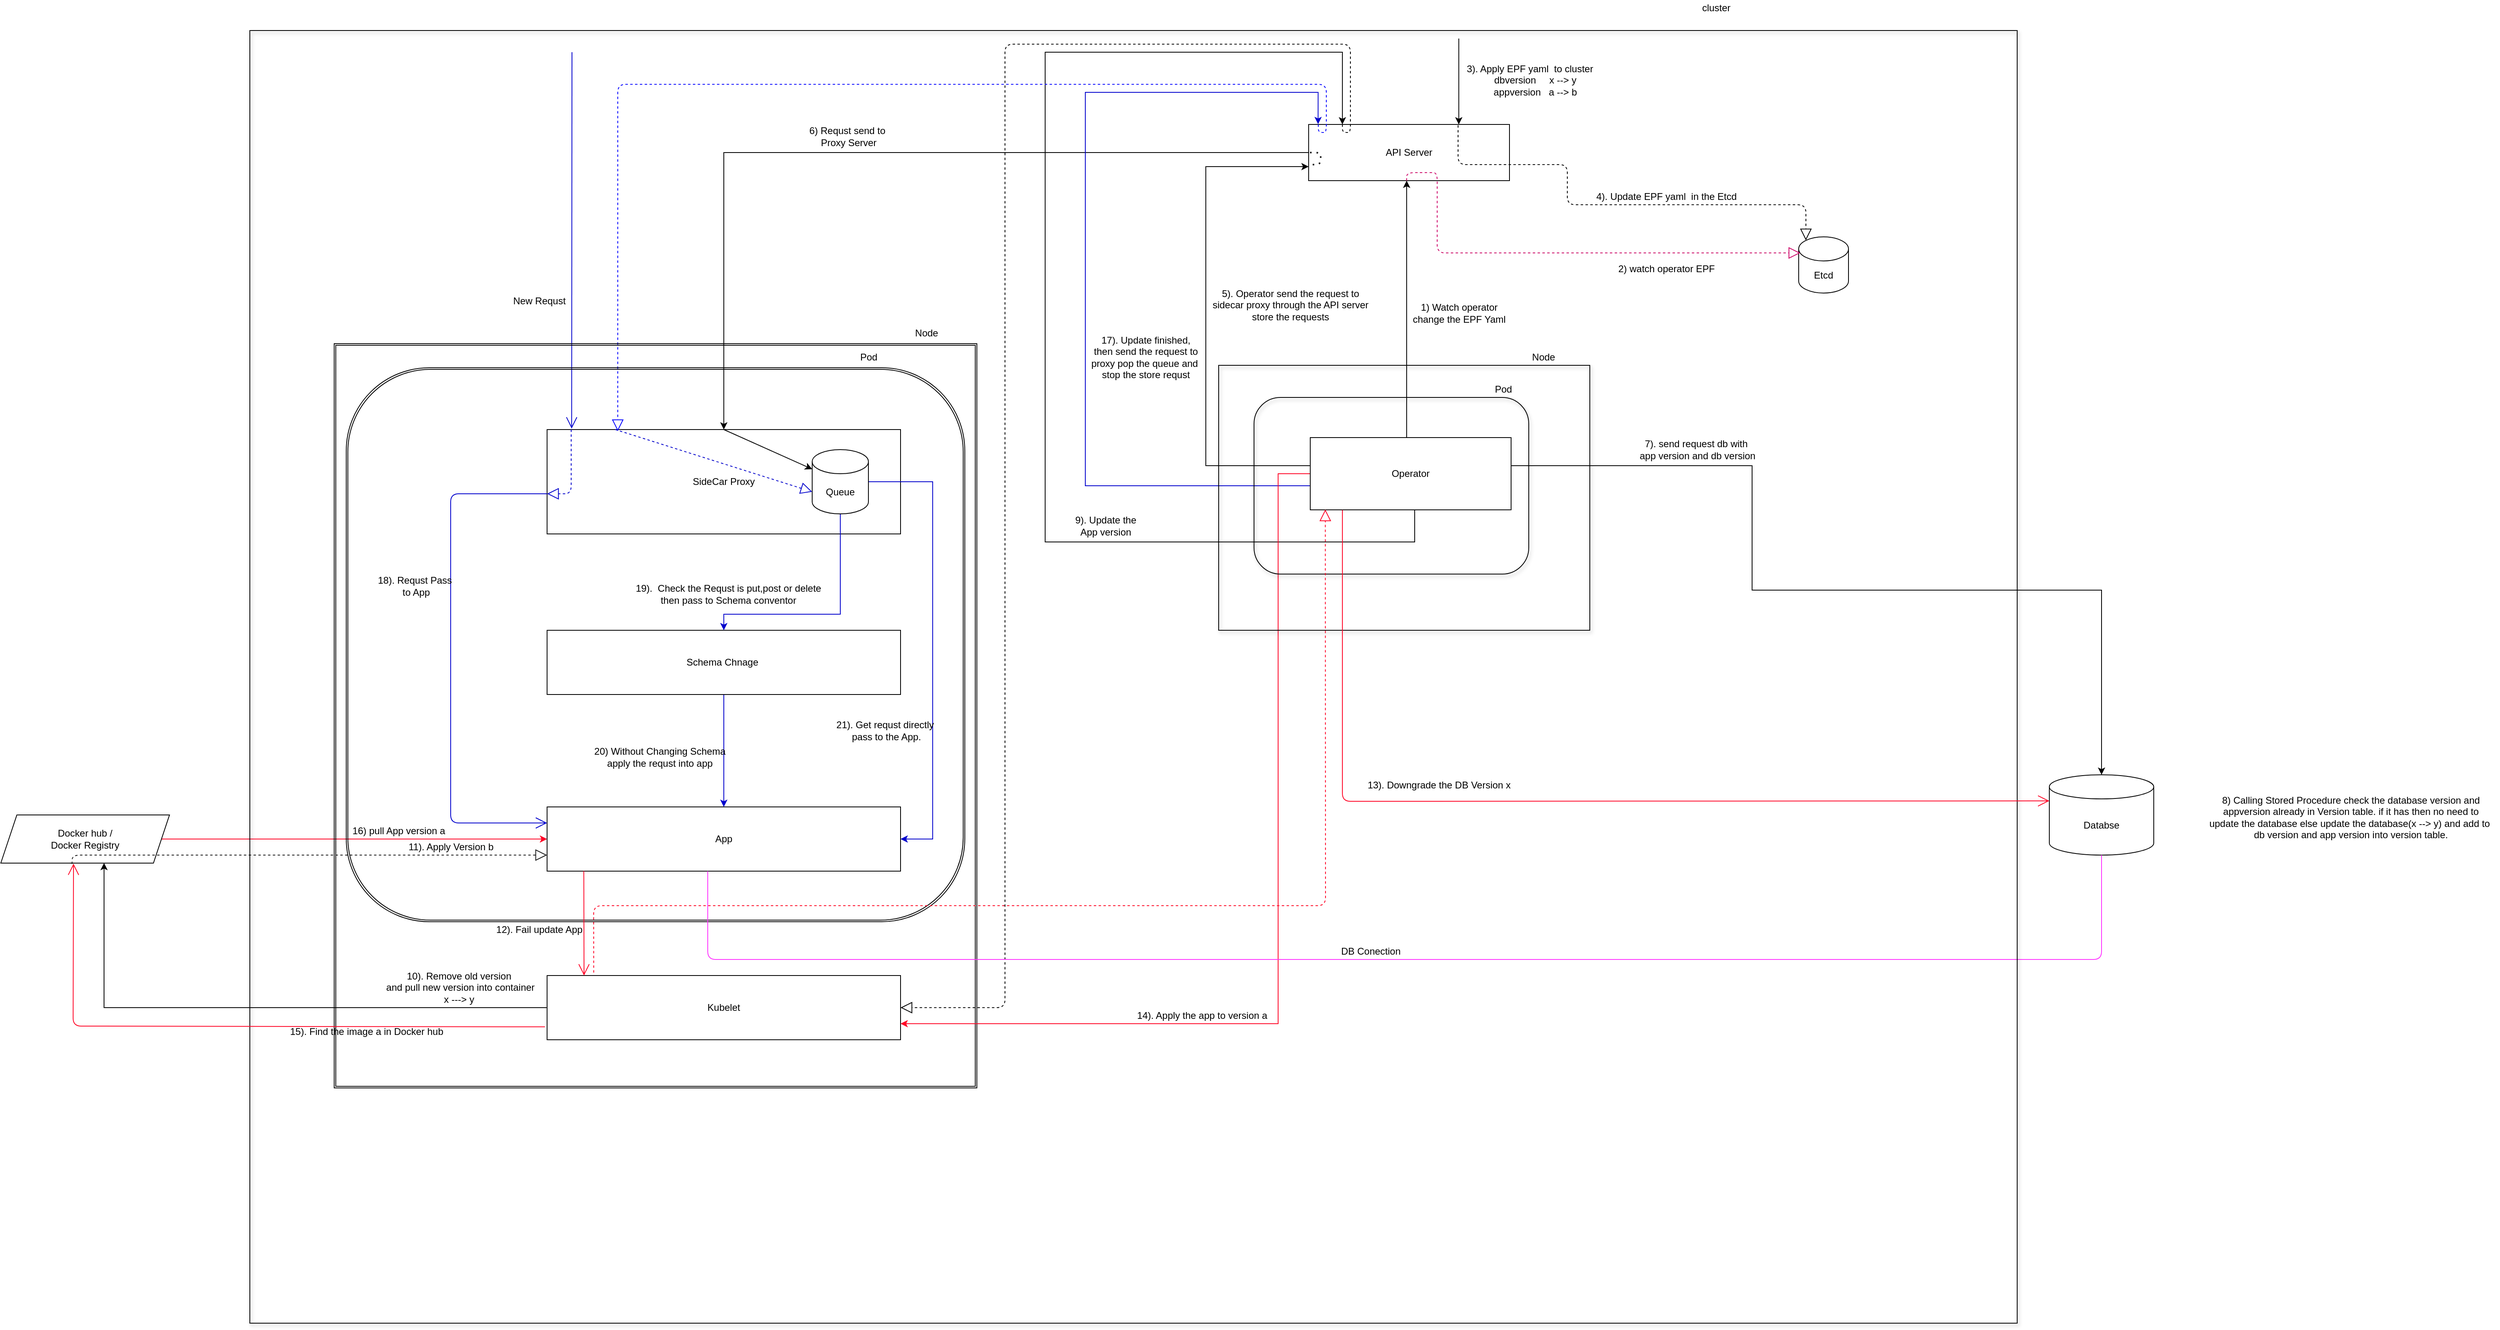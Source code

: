 <mxfile>
    <diagram id="TzqzjFGCYatBl3PDCIQU" name="Page-1">
        <mxGraphModel dx="4611" dy="2280" grid="1" gridSize="10" guides="1" tooltips="1" connect="1" arrows="1" fold="1" page="1" pageScale="1" pageWidth="3300" pageHeight="4681" math="0" shadow="0">
            <root>
                <mxCell id="0"/>
                <mxCell id="1" parent="0"/>
                <mxCell id="85" style="edgeStyle=orthogonalEdgeStyle;rounded=0;orthogonalLoop=1;jettySize=auto;html=1;entryX=0;entryY=0.5;entryDx=0;entryDy=0;strokeColor=#FF0526;fillColor=none;" edge="1" parent="1" source="2" target="5">
                    <mxGeometry relative="1" as="geometry"/>
                </mxCell>
                <mxCell id="2" value="Docker hub /&lt;br&gt;Docker Registry" style="shape=parallelogram;perimeter=parallelogramPerimeter;whiteSpace=wrap;html=1;fixedSize=1;" vertex="1" parent="1">
                    <mxGeometry x="110" y="1447" width="210" height="60" as="geometry"/>
                </mxCell>
                <mxCell id="3" value="SideCar Proxy" style="rounded=0;whiteSpace=wrap;html=1;" vertex="1" parent="1">
                    <mxGeometry x="790" y="967" width="440" height="130" as="geometry"/>
                </mxCell>
                <mxCell id="90" style="edgeStyle=orthogonalEdgeStyle;rounded=0;orthogonalLoop=1;jettySize=auto;html=1;entryX=0.5;entryY=0;entryDx=0;entryDy=0;strokeColor=#0000CC;fillColor=none;" edge="1" parent="1" source="4" target="5">
                    <mxGeometry relative="1" as="geometry"/>
                </mxCell>
                <mxCell id="4" value="Schema Chnage&amp;nbsp;" style="rounded=0;whiteSpace=wrap;html=1;" vertex="1" parent="1">
                    <mxGeometry x="790" y="1217" width="440" height="80" as="geometry"/>
                </mxCell>
                <mxCell id="5" value="App" style="rounded=0;whiteSpace=wrap;html=1;" vertex="1" parent="1">
                    <mxGeometry x="790" y="1437" width="440" height="80" as="geometry"/>
                </mxCell>
                <mxCell id="6" style="edgeStyle=orthogonalEdgeStyle;rounded=0;orthogonalLoop=1;jettySize=auto;html=1;shadow=0;strokeColor=#000000;fillColor=none;" edge="1" parent="1" source="7">
                    <mxGeometry relative="1" as="geometry">
                        <mxPoint x="1010" y="967" as="targetPoint"/>
                        <Array as="points">
                            <mxPoint x="1010" y="622"/>
                        </Array>
                    </mxGeometry>
                </mxCell>
                <mxCell id="7" value="API Server" style="rounded=0;whiteSpace=wrap;html=1;" vertex="1" parent="1">
                    <mxGeometry x="1738" y="587" width="250" height="70" as="geometry"/>
                </mxCell>
                <mxCell id="8" style="edgeStyle=orthogonalEdgeStyle;rounded=0;orthogonalLoop=1;jettySize=auto;html=1;shadow=0;strokeColor=#000000;fillColor=none;entryX=0;entryY=0.75;entryDx=0;entryDy=0;" edge="1" parent="1" target="7">
                    <mxGeometry relative="1" as="geometry">
                        <mxPoint x="1750" y="267" as="targetPoint"/>
                        <mxPoint x="1740" y="1012" as="sourcePoint"/>
                        <Array as="points">
                            <mxPoint x="1610" y="1012"/>
                            <mxPoint x="1610" y="639"/>
                        </Array>
                    </mxGeometry>
                </mxCell>
                <mxCell id="9" style="edgeStyle=orthogonalEdgeStyle;rounded=0;orthogonalLoop=1;jettySize=auto;html=1;shadow=0;strokeColor=#000000;fillColor=none;entryX=0.5;entryY=0;entryDx=0;entryDy=0;entryPerimeter=0;" edge="1" parent="1" target="29">
                    <mxGeometry relative="1" as="geometry">
                        <mxPoint x="1990" y="1012" as="sourcePoint"/>
                        <mxPoint x="2940" y="1347" as="targetPoint"/>
                        <Array as="points">
                            <mxPoint x="2290" y="1012"/>
                            <mxPoint x="2290" y="1167"/>
                            <mxPoint x="2725" y="1167"/>
                        </Array>
                    </mxGeometry>
                </mxCell>
                <mxCell id="10" style="edgeStyle=orthogonalEdgeStyle;rounded=0;orthogonalLoop=1;jettySize=auto;html=1;shadow=0;strokeColor=#000000;fillColor=none;" edge="1" parent="1" target="7">
                    <mxGeometry relative="1" as="geometry">
                        <mxPoint x="1780" y="217" as="targetPoint"/>
                        <mxPoint x="1870" y="1067" as="sourcePoint"/>
                        <Array as="points">
                            <mxPoint x="1870" y="1107"/>
                            <mxPoint x="1410" y="1107"/>
                            <mxPoint x="1410" y="497"/>
                            <mxPoint x="1780" y="497"/>
                        </Array>
                    </mxGeometry>
                </mxCell>
                <mxCell id="11" style="edgeStyle=orthogonalEdgeStyle;rounded=0;orthogonalLoop=1;jettySize=auto;html=1;shadow=0;strokeColor=#0000CC;fillColor=none;entryX=0.047;entryY=-0.006;entryDx=0;entryDy=0;entryPerimeter=0;" edge="1" parent="1" target="7">
                    <mxGeometry relative="1" as="geometry">
                        <mxPoint x="1760" y="577" as="targetPoint"/>
                        <mxPoint x="1740" y="1037" as="sourcePoint"/>
                        <Array as="points">
                            <mxPoint x="1460" y="1037"/>
                            <mxPoint x="1460" y="547"/>
                            <mxPoint x="1750" y="547"/>
                        </Array>
                    </mxGeometry>
                </mxCell>
                <mxCell id="13" style="edgeStyle=orthogonalEdgeStyle;rounded=0;orthogonalLoop=1;jettySize=auto;html=1;shadow=0;strokeColor=#000000;fillColor=none;" edge="1" parent="1">
                    <mxGeometry relative="1" as="geometry">
                        <mxPoint x="1860" y="657" as="targetPoint"/>
                        <mxPoint x="1860" y="977" as="sourcePoint"/>
                        <Array as="points">
                            <mxPoint x="1860" y="857"/>
                            <mxPoint x="1860" y="857"/>
                        </Array>
                    </mxGeometry>
                </mxCell>
                <mxCell id="16" value="Kubelet" style="rounded=0;whiteSpace=wrap;html=1;strokeColor=#000000;fillColor=none;" vertex="1" parent="1">
                    <mxGeometry x="790" y="1647" width="440" height="80" as="geometry"/>
                </mxCell>
                <mxCell id="17" value="3). Apply EPF yaml&amp;nbsp; to cluster&lt;br&gt;&amp;nbsp; &amp;nbsp; dbversion&amp;nbsp; &amp;nbsp; &amp;nbsp;x --&amp;gt; y&lt;br&gt;&amp;nbsp; &amp;nbsp; &amp;nbsp;appversion&amp;nbsp; &amp;nbsp;a --&amp;gt; b&amp;nbsp;" style="text;html=1;align=center;verticalAlign=middle;resizable=0;points=[];autosize=1;" vertex="1" parent="1">
                    <mxGeometry x="1928" y="507" width="170" height="50" as="geometry"/>
                </mxCell>
                <mxCell id="18" value="4). Update EPF yaml&amp;nbsp; in the Etcd" style="text;html=1;align=center;verticalAlign=middle;resizable=0;points=[];autosize=1;" vertex="1" parent="1">
                    <mxGeometry x="2088" y="667" width="190" height="20" as="geometry"/>
                </mxCell>
                <mxCell id="19" value="Etcd" style="shape=cylinder3;whiteSpace=wrap;html=1;boundedLbl=1;backgroundOutline=1;size=15;strokeColor=#000000;fillColor=none;" vertex="1" parent="1">
                    <mxGeometry x="2348" y="727" width="62" height="70" as="geometry"/>
                </mxCell>
                <mxCell id="20" value="1) Watch operator &lt;br&gt;change the EPF Yaml" style="text;html=1;align=center;verticalAlign=middle;resizable=0;points=[];autosize=1;" vertex="1" parent="1">
                    <mxGeometry x="1860" y="807" width="130" height="30" as="geometry"/>
                </mxCell>
                <mxCell id="21" value="2) watch operator EPF" style="text;html=1;align=center;verticalAlign=middle;resizable=0;points=[];autosize=1;" vertex="1" parent="1">
                    <mxGeometry x="2113" y="757" width="140" height="20" as="geometry"/>
                </mxCell>
                <mxCell id="22" value="5). Operator send the request to &lt;br&gt;sidecar proxy through the API server&lt;br&gt;store the requests" style="text;html=1;align=center;verticalAlign=middle;resizable=0;points=[];autosize=1;" vertex="1" parent="1">
                    <mxGeometry x="1610" y="787" width="210" height="50" as="geometry"/>
                </mxCell>
                <mxCell id="23" style="edgeStyle=orthogonalEdgeStyle;rounded=0;orthogonalLoop=1;jettySize=auto;html=1;shadow=0;strokeColor=#0000CC;fillColor=none;" edge="1" parent="1" source="25" target="4">
                    <mxGeometry relative="1" as="geometry">
                        <Array as="points">
                            <mxPoint x="1155" y="1197"/>
                            <mxPoint x="1010" y="1197"/>
                        </Array>
                    </mxGeometry>
                </mxCell>
                <mxCell id="24" style="edgeStyle=orthogonalEdgeStyle;rounded=0;orthogonalLoop=1;jettySize=auto;html=1;shadow=0;strokeColor=#0000CC;fillColor=none;entryX=1;entryY=0.5;entryDx=0;entryDy=0;" edge="1" parent="1" source="25" target="5">
                    <mxGeometry relative="1" as="geometry">
                        <mxPoint x="1270" y="1527" as="targetPoint"/>
                        <Array as="points">
                            <mxPoint x="1270" y="1032"/>
                            <mxPoint x="1270" y="1477"/>
                        </Array>
                    </mxGeometry>
                </mxCell>
                <mxCell id="25" value="Queue" style="shape=cylinder3;whiteSpace=wrap;html=1;boundedLbl=1;backgroundOutline=1;size=15;strokeColor=#000000;fillColor=none;" vertex="1" parent="1">
                    <mxGeometry x="1120" y="992" width="70" height="80" as="geometry"/>
                </mxCell>
                <mxCell id="26" value="" style="endArrow=classic;html=1;shadow=0;strokeColor=#000000;fillColor=none;" edge="1" parent="1" target="25">
                    <mxGeometry width="50" height="50" relative="1" as="geometry">
                        <mxPoint x="1010" y="967" as="sourcePoint"/>
                        <mxPoint x="1080" y="1067" as="targetPoint"/>
                    </mxGeometry>
                </mxCell>
                <mxCell id="27" value="6) Requst send to&amp;nbsp;&lt;br&gt;Proxy Server" style="text;html=1;align=center;verticalAlign=middle;resizable=0;points=[];autosize=1;" vertex="1" parent="1">
                    <mxGeometry x="1110" y="587" width="110" height="30" as="geometry"/>
                </mxCell>
                <mxCell id="28" value="7). send request db with&lt;br&gt;&amp;nbsp;app version and db version" style="text;html=1;align=center;verticalAlign=middle;resizable=0;points=[];autosize=1;" vertex="1" parent="1">
                    <mxGeometry x="2140" y="977" width="160" height="30" as="geometry"/>
                </mxCell>
                <mxCell id="29" value="Databse" style="shape=cylinder3;whiteSpace=wrap;html=1;boundedLbl=1;backgroundOutline=1;size=15;strokeColor=#000000;fillColor=none;" vertex="1" parent="1">
                    <mxGeometry x="2660" y="1397" width="130" height="100" as="geometry"/>
                </mxCell>
                <mxCell id="30" value="8) Calling Stored Procedure check the database version and&lt;br&gt;appversion already in Version table. if it has then no need to&lt;br&gt;update the database else update the database(x --&amp;gt; y) and add to&amp;nbsp;&lt;br&gt;db version and app version into version table." style="text;html=1;align=center;verticalAlign=middle;resizable=0;points=[];autosize=1;" vertex="1" parent="1">
                    <mxGeometry x="2850" y="1420" width="370" height="60" as="geometry"/>
                </mxCell>
                <mxCell id="31" value="" style="endArrow=block;dashed=1;endFill=0;endSize=12;html=1;shadow=0;strokeColor=#CC0066;fillColor=#FF0080;entryX=0.032;entryY=0.286;entryDx=0;entryDy=0;entryPerimeter=0;" edge="1" parent="1" target="19">
                    <mxGeometry width="160" relative="1" as="geometry">
                        <mxPoint x="1860" y="657" as="sourcePoint"/>
                        <mxPoint x="2338" y="717" as="targetPoint"/>
                        <Array as="points">
                            <mxPoint x="1860" y="647"/>
                            <mxPoint x="1880" y="647"/>
                            <mxPoint x="1898" y="647"/>
                            <mxPoint x="1898" y="747"/>
                            <mxPoint x="2300" y="747"/>
                        </Array>
                    </mxGeometry>
                </mxCell>
                <mxCell id="32" value="" style="endArrow=none;dashed=1;html=1;dashPattern=1 3;strokeWidth=2;shadow=0;fillColor=#FF0080;strokeColor=#1A1A1A;" edge="1" parent="1" target="7">
                    <mxGeometry width="50" height="50" relative="1" as="geometry">
                        <mxPoint x="1743" y="637" as="sourcePoint"/>
                        <mxPoint x="1743" y="617" as="targetPoint"/>
                        <Array as="points">
                            <mxPoint x="1753" y="637"/>
                            <mxPoint x="1753" y="622"/>
                        </Array>
                    </mxGeometry>
                </mxCell>
                <mxCell id="33" value="9). Update the &lt;br&gt;App version" style="text;html=1;align=center;verticalAlign=middle;resizable=0;points=[];autosize=1;" vertex="1" parent="1">
                    <mxGeometry x="1440" y="1072" width="90" height="30" as="geometry"/>
                </mxCell>
                <mxCell id="34" value="" style="endArrow=block;dashed=1;endFill=0;endSize=12;html=1;shadow=0;strokeColor=#000000;fillColor=#FF0080;entryX=1;entryY=0.5;entryDx=0;entryDy=0;" edge="1" parent="1" source="7" target="16">
                    <mxGeometry width="160" relative="1" as="geometry">
                        <mxPoint x="1780" y="217" as="sourcePoint"/>
                        <mxPoint x="1310" y="1757" as="targetPoint"/>
                        <Array as="points">
                            <mxPoint x="1780" y="587"/>
                            <mxPoint x="1780" y="597"/>
                            <mxPoint x="1790" y="597"/>
                            <mxPoint x="1790" y="487"/>
                            <mxPoint x="1600" y="487"/>
                            <mxPoint x="1470" y="487"/>
                            <mxPoint x="1360" y="487"/>
                            <mxPoint x="1360" y="1687"/>
                        </Array>
                    </mxGeometry>
                </mxCell>
                <mxCell id="35" style="edgeStyle=orthogonalEdgeStyle;rounded=0;orthogonalLoop=1;jettySize=auto;html=1;entryX=0.612;entryY=0.997;entryDx=0;entryDy=0;entryPerimeter=0;shadow=0;strokeColor=#000000;fillColor=none;" edge="1" parent="1" source="16" target="2">
                    <mxGeometry relative="1" as="geometry">
                        <Array as="points">
                            <mxPoint x="239" y="1687"/>
                        </Array>
                    </mxGeometry>
                </mxCell>
                <mxCell id="36" value="10). Remove old version&lt;br&gt;&amp;nbsp;and pull new version into container&lt;br&gt;x ---&amp;gt; y" style="text;html=1;align=center;verticalAlign=middle;resizable=0;points=[];autosize=1;" vertex="1" parent="1">
                    <mxGeometry x="580" y="1637" width="200" height="50" as="geometry"/>
                </mxCell>
                <mxCell id="37" value="" style="endArrow=block;dashed=1;endFill=0;endSize=12;html=1;shadow=0;strokeColor=#1A1A1A;fillColor=none;entryX=0;entryY=0.75;entryDx=0;entryDy=0;exitX=0.422;exitY=1.018;exitDx=0;exitDy=0;exitPerimeter=0;" edge="1" parent="1" target="5" source="2">
                    <mxGeometry width="160" relative="1" as="geometry">
                        <mxPoint x="440" y="1506" as="sourcePoint"/>
                        <mxPoint x="600" y="1497" as="targetPoint"/>
                        <Array as="points">
                            <mxPoint x="199" y="1497"/>
                        </Array>
                    </mxGeometry>
                </mxCell>
                <mxCell id="38" value="11). Apply Version b" style="text;html=1;align=center;verticalAlign=middle;resizable=0;points=[];autosize=1;" vertex="1" parent="1">
                    <mxGeometry x="610" y="1477" width="120" height="20" as="geometry"/>
                </mxCell>
                <mxCell id="41" value="17). Update finished, &lt;br&gt;then send the request to&lt;br&gt;proxy pop the queue and&amp;nbsp;&lt;br&gt;stop the store requst" style="text;html=1;align=center;verticalAlign=middle;resizable=0;points=[];autosize=1;" vertex="1" parent="1">
                    <mxGeometry x="1460" y="847" width="150" height="60" as="geometry"/>
                </mxCell>
                <mxCell id="42" value="" style="endArrow=block;dashed=1;endFill=0;endSize=12;html=1;shadow=0;strokeColor=#0000FF;fillColor=none;entryX=0.2;entryY=0.015;entryDx=0;entryDy=0;entryPerimeter=0;exitX=0.048;exitY=0;exitDx=0;exitDy=0;exitPerimeter=0;" edge="1" parent="1" source="7" target="3">
                    <mxGeometry width="160" relative="1" as="geometry">
                        <mxPoint x="1840" y="237" as="sourcePoint"/>
                        <mxPoint x="890" y="957" as="targetPoint"/>
                        <Array as="points">
                            <mxPoint x="1750" y="597"/>
                            <mxPoint x="1760" y="597"/>
                            <mxPoint x="1760" y="537"/>
                            <mxPoint x="878" y="537"/>
                        </Array>
                    </mxGeometry>
                </mxCell>
                <mxCell id="43" value="" style="endArrow=block;dashed=1;endFill=0;endSize=12;html=1;shadow=0;strokeColor=#0000CC;fillColor=none;exitX=0.193;exitY=0;exitDx=0;exitDy=0;exitPerimeter=0;entryX=0;entryY=0;entryDx=0;entryDy=52.5;entryPerimeter=0;" edge="1" parent="1" source="3" target="25">
                    <mxGeometry width="160" relative="1" as="geometry">
                        <mxPoint x="860" y="997" as="sourcePoint"/>
                        <mxPoint x="1020" y="997" as="targetPoint"/>
                    </mxGeometry>
                </mxCell>
                <mxCell id="44" value="" style="endArrow=open;endFill=1;endSize=12;html=1;shadow=0;strokeColor=#0000CC;fillColor=none;exitX=0;exitY=0.615;exitDx=0;exitDy=0;exitPerimeter=0;entryX=0;entryY=0.25;entryDx=0;entryDy=0;" edge="1" parent="1" source="3" target="5">
                    <mxGeometry width="160" relative="1" as="geometry">
                        <mxPoint x="630" y="1065.82" as="sourcePoint"/>
                        <mxPoint x="680" y="1407" as="targetPoint"/>
                        <Array as="points">
                            <mxPoint x="670" y="1047"/>
                            <mxPoint x="670" y="1457"/>
                        </Array>
                    </mxGeometry>
                </mxCell>
                <mxCell id="45" value="18). Requst Pass&lt;br&gt;&amp;nbsp;to App" style="text;html=1;align=center;verticalAlign=middle;resizable=0;points=[];autosize=1;" vertex="1" parent="1">
                    <mxGeometry x="570" y="1147" width="110" height="30" as="geometry"/>
                </mxCell>
                <mxCell id="46" value="" style="endArrow=open;endFill=1;endSize=12;html=1;shadow=0;strokeColor=#0000CC;fillColor=none;entryX=0.065;entryY=-0.01;entryDx=0;entryDy=0;entryPerimeter=0;" edge="1" parent="1">
                    <mxGeometry width="160" relative="1" as="geometry">
                        <mxPoint x="821" y="497" as="sourcePoint"/>
                        <mxPoint x="820.6" y="965.7" as="targetPoint"/>
                    </mxGeometry>
                </mxCell>
                <mxCell id="47" value="New Requst" style="text;html=1;align=center;verticalAlign=middle;resizable=0;points=[];autosize=1;" vertex="1" parent="1">
                    <mxGeometry x="740" y="797" width="80" height="20" as="geometry"/>
                </mxCell>
                <mxCell id="48" value="19).&amp;nbsp; Check the Requst is put,post or delete&amp;nbsp;&lt;br&gt;then pass to Schema conventor&amp;nbsp;" style="text;html=1;align=center;verticalAlign=middle;resizable=0;points=[];autosize=1;" vertex="1" parent="1">
                    <mxGeometry x="892" y="1157" width="250" height="30" as="geometry"/>
                </mxCell>
                <mxCell id="49" value="21). Get requst directly&amp;nbsp;&lt;br&gt;pass to the App." style="text;html=1;align=center;verticalAlign=middle;resizable=0;points=[];autosize=1;" vertex="1" parent="1">
                    <mxGeometry x="1142" y="1327" width="140" height="30" as="geometry"/>
                </mxCell>
                <mxCell id="54" value="" style="endArrow=classic;html=1;shadow=0;strokeColor=#000000;fillColor=none;" edge="1" parent="1">
                    <mxGeometry width="50" height="50" relative="1" as="geometry">
                        <mxPoint x="1924.9" y="480" as="sourcePoint"/>
                        <mxPoint x="1924.9" y="587" as="targetPoint"/>
                        <Array as="points">
                            <mxPoint x="1924.9" y="560"/>
                        </Array>
                    </mxGeometry>
                </mxCell>
                <mxCell id="55" value="" style="endArrow=block;dashed=1;endFill=0;endSize=12;html=1;shadow=0;strokeColor=#000000;fillColor=none;entryX=0.145;entryY=0;entryDx=0;entryDy=4.35;entryPerimeter=0;" edge="1" parent="1" target="19">
                    <mxGeometry width="160" relative="1" as="geometry">
                        <mxPoint x="1924" y="588" as="sourcePoint"/>
                        <mxPoint x="2340" y="687" as="targetPoint"/>
                        <Array as="points">
                            <mxPoint x="1924" y="637"/>
                            <mxPoint x="2060" y="637"/>
                            <mxPoint x="2060" y="687"/>
                            <mxPoint x="2357" y="687"/>
                        </Array>
                    </mxGeometry>
                </mxCell>
                <mxCell id="56" value="" style="endArrow=block;dashed=1;endFill=0;endSize=12;html=1;shadow=0;strokeColor=#0000CC;fillColor=none;" edge="1" parent="1">
                    <mxGeometry width="160" relative="1" as="geometry">
                        <mxPoint x="820" y="967" as="sourcePoint"/>
                        <mxPoint x="790" y="1047" as="targetPoint"/>
                        <Array as="points">
                            <mxPoint x="820" y="1047"/>
                        </Array>
                    </mxGeometry>
                </mxCell>
                <mxCell id="57" value="" style="shape=ext;double=1;rounded=1;whiteSpace=wrap;html=1;strokeColor=#000000;fillColor=none;" vertex="1" parent="1">
                    <mxGeometry x="540" y="890" width="770" height="690" as="geometry"/>
                </mxCell>
                <mxCell id="58" value="" style="shape=ext;double=1;rounded=0;whiteSpace=wrap;html=1;strokeColor=#000000;fillColor=none;" vertex="1" parent="1">
                    <mxGeometry x="525" y="860" width="800" height="927" as="geometry"/>
                </mxCell>
                <mxCell id="82" style="edgeStyle=orthogonalEdgeStyle;rounded=0;orthogonalLoop=1;jettySize=auto;html=1;strokeColor=#FF0526;fillColor=none;entryX=1;entryY=0.75;entryDx=0;entryDy=0;" edge="1" parent="1" source="59" target="16">
                    <mxGeometry relative="1" as="geometry">
                        <mxPoint x="1240" y="1710" as="targetPoint"/>
                        <Array as="points">
                            <mxPoint x="1700" y="1022"/>
                            <mxPoint x="1700" y="1707"/>
                        </Array>
                    </mxGeometry>
                </mxCell>
                <mxCell id="59" value="Operator" style="rounded=0;whiteSpace=wrap;html=1;strokeColor=#000000;fillColor=none;" vertex="1" parent="1">
                    <mxGeometry x="1740" y="977" width="250" height="90" as="geometry"/>
                </mxCell>
                <mxCell id="60" value="" style="rounded=1;whiteSpace=wrap;html=1;strokeColor=#000000;fillColor=none;shadow=1;" vertex="1" parent="1">
                    <mxGeometry x="1670" y="927" width="342" height="220" as="geometry"/>
                </mxCell>
                <mxCell id="61" value="" style="rounded=0;whiteSpace=wrap;html=1;strokeColor=#000000;fillColor=none;shadow=1;" vertex="1" parent="1">
                    <mxGeometry x="1626" y="887" width="462" height="330" as="geometry"/>
                </mxCell>
                <mxCell id="62" value="" style="endArrow=none;html=1;shadow=0;strokeColor=#FF33FF;fillColor=none;entryX=0.5;entryY=1;entryDx=0;entryDy=0;entryPerimeter=0;" edge="1" parent="1" target="29">
                    <mxGeometry width="50" height="50" relative="1" as="geometry">
                        <mxPoint x="990" y="1517" as="sourcePoint"/>
                        <mxPoint x="2410" y="1647" as="targetPoint"/>
                        <Array as="points">
                            <mxPoint x="990" y="1517"/>
                            <mxPoint x="990" y="1567"/>
                            <mxPoint x="990" y="1627"/>
                            <mxPoint x="2405" y="1627"/>
                            <mxPoint x="2725" y="1627"/>
                        </Array>
                    </mxGeometry>
                </mxCell>
                <mxCell id="63" value="DB Conection" style="text;html=1;align=center;verticalAlign=middle;resizable=0;points=[];autosize=1;" vertex="1" parent="1">
                    <mxGeometry x="1770" y="1607" width="90" height="20" as="geometry"/>
                </mxCell>
                <mxCell id="64" value="Node" style="text;html=1;align=center;verticalAlign=middle;resizable=0;points=[];autosize=1;" vertex="1" parent="1">
                    <mxGeometry x="1242" y="837" width="40" height="20" as="geometry"/>
                </mxCell>
                <mxCell id="65" value="Pod" style="text;html=1;align=center;verticalAlign=middle;resizable=0;points=[];autosize=1;" vertex="1" parent="1">
                    <mxGeometry x="1170" y="867" width="40" height="20" as="geometry"/>
                </mxCell>
                <mxCell id="66" value="Pod" style="text;html=1;align=center;verticalAlign=middle;resizable=0;points=[];autosize=1;" vertex="1" parent="1">
                    <mxGeometry x="1960" y="907" width="40" height="20" as="geometry"/>
                </mxCell>
                <mxCell id="67" value="Node" style="text;html=1;align=center;verticalAlign=middle;resizable=0;points=[];autosize=1;" vertex="1" parent="1">
                    <mxGeometry x="2010" y="867" width="40" height="20" as="geometry"/>
                </mxCell>
                <mxCell id="68" value="" style="rounded=0;whiteSpace=wrap;html=1;shadow=1;strokeColor=#000000;fillColor=none;" vertex="1" parent="1">
                    <mxGeometry x="420" y="470" width="2200" height="1610" as="geometry"/>
                </mxCell>
                <mxCell id="69" value="cluster" style="text;html=1;align=center;verticalAlign=middle;resizable=0;points=[];autosize=1;" vertex="1" parent="1">
                    <mxGeometry x="2220" y="432" width="50" height="20" as="geometry"/>
                </mxCell>
                <mxCell id="76" value="" style="endArrow=open;endFill=1;endSize=12;html=1;exitX=0.113;exitY=0.998;exitDx=0;exitDy=0;exitPerimeter=0;fillColor=none;strokeColor=#FF0526;" edge="1" parent="1">
                    <mxGeometry width="160" relative="1" as="geometry">
                        <mxPoint x="835.72" y="1516.84" as="sourcePoint"/>
                        <mxPoint x="836" y="1647" as="targetPoint"/>
                        <Array as="points"/>
                    </mxGeometry>
                </mxCell>
                <mxCell id="78" value="12). Fail update App" style="text;html=1;align=center;verticalAlign=middle;resizable=0;points=[];autosize=1;" vertex="1" parent="1">
                    <mxGeometry x="720" y="1580" width="120" height="20" as="geometry"/>
                </mxCell>
                <mxCell id="79" value="" style="endArrow=block;dashed=1;endFill=0;endSize=12;html=1;strokeColor=#FF0526;fillColor=none;exitX=0.132;exitY=-0.046;exitDx=0;exitDy=0;exitPerimeter=0;entryX=0.075;entryY=0.995;entryDx=0;entryDy=0;entryPerimeter=0;" edge="1" parent="1" source="16" target="59">
                    <mxGeometry width="160" relative="1" as="geometry">
                        <mxPoint x="880" y="1620" as="sourcePoint"/>
                        <mxPoint x="1759" y="1069" as="targetPoint"/>
                        <Array as="points">
                            <mxPoint x="848" y="1560"/>
                            <mxPoint x="1759" y="1560"/>
                        </Array>
                    </mxGeometry>
                </mxCell>
                <mxCell id="80" value="" style="endArrow=open;endFill=1;endSize=12;html=1;strokeColor=#FF0526;fillColor=none;entryX=0;entryY=0;entryDx=0;entryDy=32.5;entryPerimeter=0;exitX=0.16;exitY=1.003;exitDx=0;exitDy=0;exitPerimeter=0;" edge="1" parent="1" source="59" target="29">
                    <mxGeometry width="160" relative="1" as="geometry">
                        <mxPoint x="1780" y="1200" as="sourcePoint"/>
                        <mxPoint x="2320" y="1200" as="targetPoint"/>
                        <Array as="points">
                            <mxPoint x="1780" y="1430"/>
                        </Array>
                    </mxGeometry>
                </mxCell>
                <mxCell id="81" value="13). Downgrade the DB Version x" style="text;html=1;align=center;verticalAlign=middle;resizable=0;points=[];autosize=1;" vertex="1" parent="1">
                    <mxGeometry x="1805" y="1400" width="190" height="20" as="geometry"/>
                </mxCell>
                <mxCell id="83" value="14). Apply the app to version a" style="text;html=1;align=center;verticalAlign=middle;resizable=0;points=[];autosize=1;" vertex="1" parent="1">
                    <mxGeometry x="1515" y="1687" width="180" height="20" as="geometry"/>
                </mxCell>
                <mxCell id="84" value="" style="endArrow=open;endFill=1;endSize=12;html=1;strokeColor=#FF0526;fillColor=none;exitX=-0.006;exitY=0.799;exitDx=0;exitDy=0;exitPerimeter=0;entryX=0.431;entryY=1.01;entryDx=0;entryDy=0;entryPerimeter=0;" edge="1" parent="1" source="16" target="2">
                    <mxGeometry width="160" relative="1" as="geometry">
                        <mxPoint x="780" y="1710" as="sourcePoint"/>
                        <mxPoint x="403" y="1509" as="targetPoint"/>
                        <Array as="points">
                            <mxPoint x="200" y="1710"/>
                        </Array>
                    </mxGeometry>
                </mxCell>
                <mxCell id="87" value="16) pull App version a" style="text;html=1;align=center;verticalAlign=middle;resizable=0;points=[];autosize=1;" vertex="1" parent="1">
                    <mxGeometry x="540" y="1457" width="130" height="20" as="geometry"/>
                </mxCell>
                <mxCell id="88" value="15). Find the image a in Docker hub" style="text;html=1;align=center;verticalAlign=middle;resizable=0;points=[];autosize=1;" vertex="1" parent="1">
                    <mxGeometry x="460" y="1707" width="210" height="20" as="geometry"/>
                </mxCell>
                <mxCell id="91" value="20) Without Changing Schema&lt;br&gt;apply the requst into app" style="text;html=1;align=center;verticalAlign=middle;resizable=0;points=[];autosize=1;" vertex="1" parent="1">
                    <mxGeometry x="840" y="1360" width="180" height="30" as="geometry"/>
                </mxCell>
            </root>
        </mxGraphModel>
    </diagram>
</mxfile>